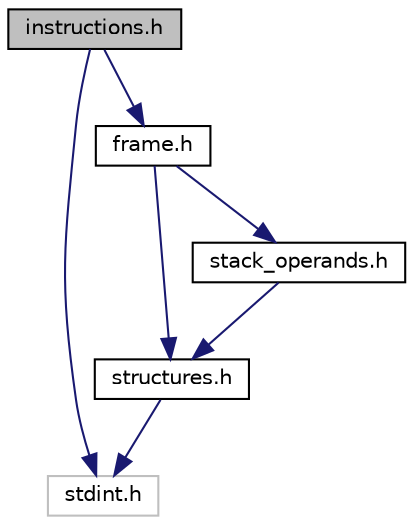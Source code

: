 digraph "instructions.h"
{
  edge [fontname="Helvetica",fontsize="10",labelfontname="Helvetica",labelfontsize="10"];
  node [fontname="Helvetica",fontsize="10",shape=record];
  Node1 [label="instructions.h",height=0.2,width=0.4,color="black", fillcolor="grey75", style="filled", fontcolor="black"];
  Node1 -> Node2 [color="midnightblue",fontsize="10",style="solid"];
  Node2 [label="stdint.h",height=0.2,width=0.4,color="grey75", fillcolor="white", style="filled"];
  Node1 -> Node3 [color="midnightblue",fontsize="10",style="solid"];
  Node3 [label="frame.h",height=0.2,width=0.4,color="black", fillcolor="white", style="filled",URL="$frame_8h.html"];
  Node3 -> Node4 [color="midnightblue",fontsize="10",style="solid"];
  Node4 [label="structures.h",height=0.2,width=0.4,color="black", fillcolor="white", style="filled",URL="$structures_8h.html",tooltip="Implementação das estruturas de dados da JVM.  Contém as implementações das principais estruturas de ..."];
  Node4 -> Node2 [color="midnightblue",fontsize="10",style="solid"];
  Node3 -> Node5 [color="midnightblue",fontsize="10",style="solid"];
  Node5 [label="stack_operands.h",height=0.2,width=0.4,color="black", fillcolor="white", style="filled",URL="$stack__operands_8h.html",tooltip="Implementação das structs de pilha de operandos.  Contém as implementações das estruturas de pilha qu..."];
  Node5 -> Node4 [color="midnightblue",fontsize="10",style="solid"];
}
